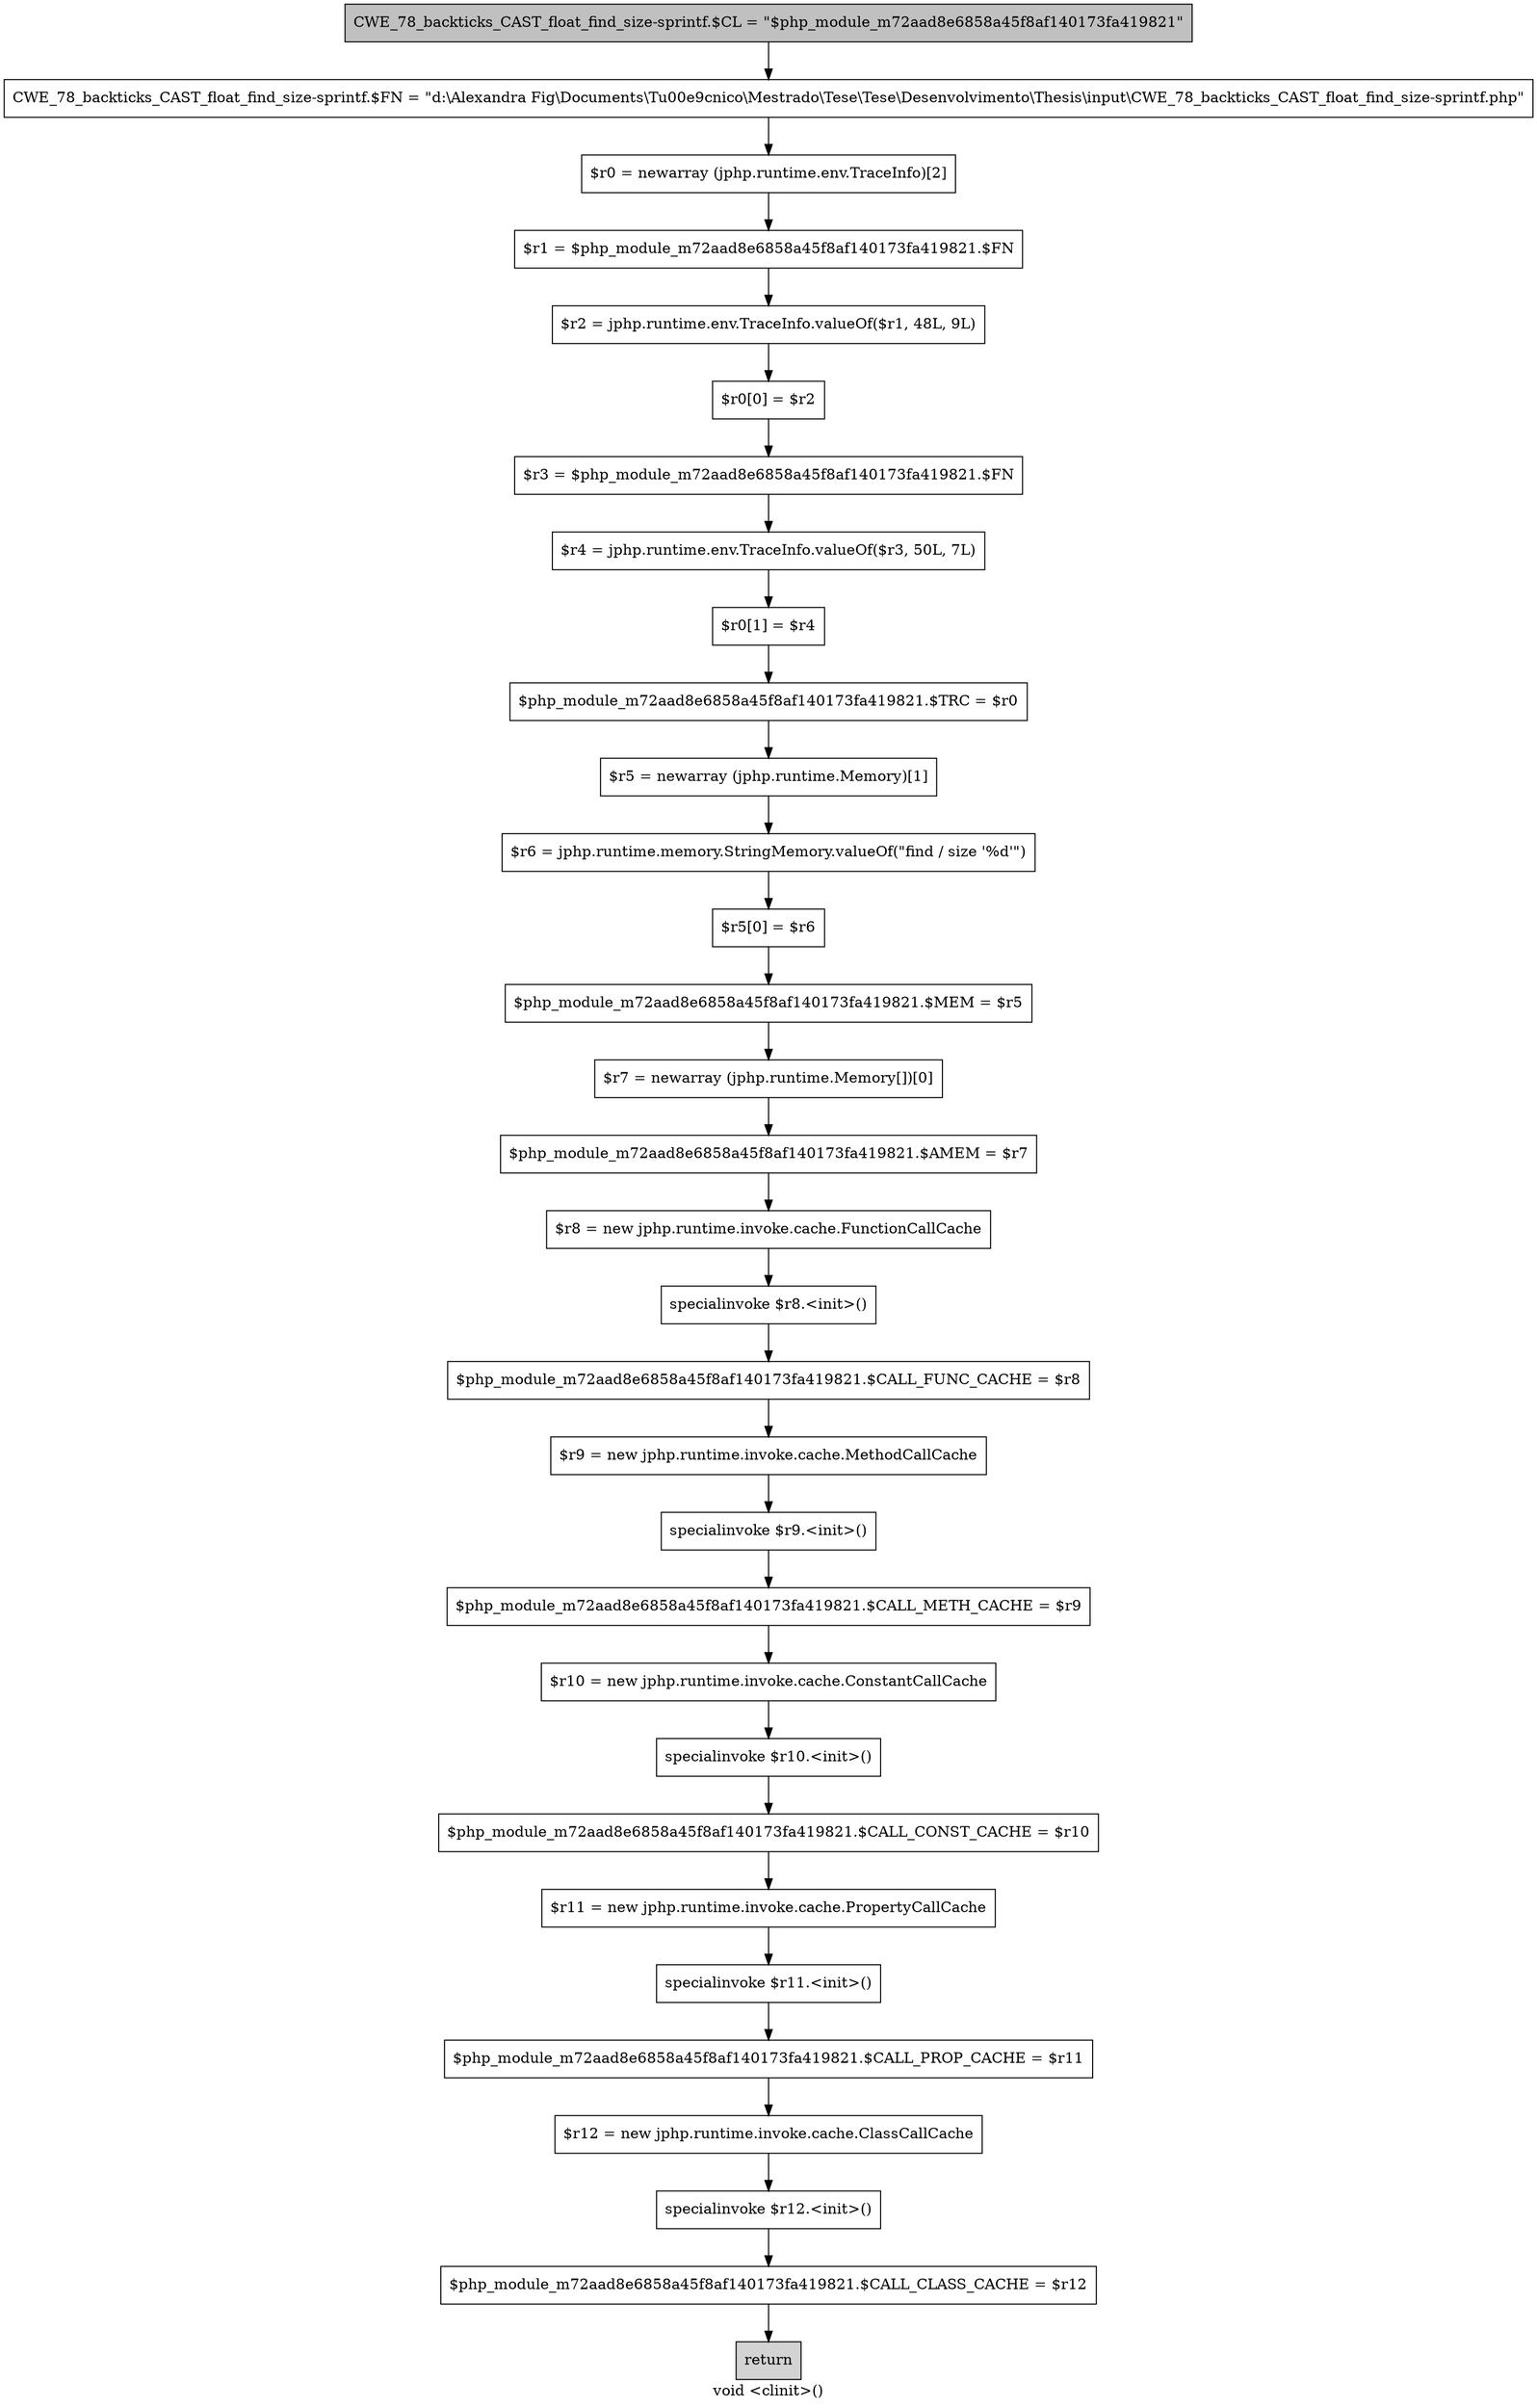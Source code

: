 digraph "void <clinit>()" {
    label="void <clinit>()";
    node [shape=box];
    "0" [style=filled,fillcolor=gray,label="CWE_78_backticks_CAST_float_find_size-sprintf.$CL = \"$php_module_m72aad8e6858a45f8af140173fa419821\"",];
    "1" [label="CWE_78_backticks_CAST_float_find_size-sprintf.$FN = \"d:\\Alexandra Fig\\Documents\\T\u00e9cnico\\Mestrado\\Tese\\Tese\\Desenvolvimento\\Thesis\\input\\CWE_78_backticks_CAST_float_find_size-sprintf.php\"",];
    "0"->"1";
    "2" [label="$r0 = newarray (jphp.runtime.env.TraceInfo)[2]",];
    "1"->"2";
    "3" [label="$r1 = $php_module_m72aad8e6858a45f8af140173fa419821.$FN",];
    "2"->"3";
    "4" [label="$r2 = jphp.runtime.env.TraceInfo.valueOf($r1, 48L, 9L)",];
    "3"->"4";
    "5" [label="$r0[0] = $r2",];
    "4"->"5";
    "6" [label="$r3 = $php_module_m72aad8e6858a45f8af140173fa419821.$FN",];
    "5"->"6";
    "7" [label="$r4 = jphp.runtime.env.TraceInfo.valueOf($r3, 50L, 7L)",];
    "6"->"7";
    "8" [label="$r0[1] = $r4",];
    "7"->"8";
    "9" [label="$php_module_m72aad8e6858a45f8af140173fa419821.$TRC = $r0",];
    "8"->"9";
    "10" [label="$r5 = newarray (jphp.runtime.Memory)[1]",];
    "9"->"10";
    "11" [label="$r6 = jphp.runtime.memory.StringMemory.valueOf(\"find / size \'%d\'\")",];
    "10"->"11";
    "12" [label="$r5[0] = $r6",];
    "11"->"12";
    "13" [label="$php_module_m72aad8e6858a45f8af140173fa419821.$MEM = $r5",];
    "12"->"13";
    "14" [label="$r7 = newarray (jphp.runtime.Memory[])[0]",];
    "13"->"14";
    "15" [label="$php_module_m72aad8e6858a45f8af140173fa419821.$AMEM = $r7",];
    "14"->"15";
    "16" [label="$r8 = new jphp.runtime.invoke.cache.FunctionCallCache",];
    "15"->"16";
    "17" [label="specialinvoke $r8.<init>()",];
    "16"->"17";
    "18" [label="$php_module_m72aad8e6858a45f8af140173fa419821.$CALL_FUNC_CACHE = $r8",];
    "17"->"18";
    "19" [label="$r9 = new jphp.runtime.invoke.cache.MethodCallCache",];
    "18"->"19";
    "20" [label="specialinvoke $r9.<init>()",];
    "19"->"20";
    "21" [label="$php_module_m72aad8e6858a45f8af140173fa419821.$CALL_METH_CACHE = $r9",];
    "20"->"21";
    "22" [label="$r10 = new jphp.runtime.invoke.cache.ConstantCallCache",];
    "21"->"22";
    "23" [label="specialinvoke $r10.<init>()",];
    "22"->"23";
    "24" [label="$php_module_m72aad8e6858a45f8af140173fa419821.$CALL_CONST_CACHE = $r10",];
    "23"->"24";
    "25" [label="$r11 = new jphp.runtime.invoke.cache.PropertyCallCache",];
    "24"->"25";
    "26" [label="specialinvoke $r11.<init>()",];
    "25"->"26";
    "27" [label="$php_module_m72aad8e6858a45f8af140173fa419821.$CALL_PROP_CACHE = $r11",];
    "26"->"27";
    "28" [label="$r12 = new jphp.runtime.invoke.cache.ClassCallCache",];
    "27"->"28";
    "29" [label="specialinvoke $r12.<init>()",];
    "28"->"29";
    "30" [label="$php_module_m72aad8e6858a45f8af140173fa419821.$CALL_CLASS_CACHE = $r12",];
    "29"->"30";
    "31" [style=filled,fillcolor=lightgray,label="return",];
    "30"->"31";
}
